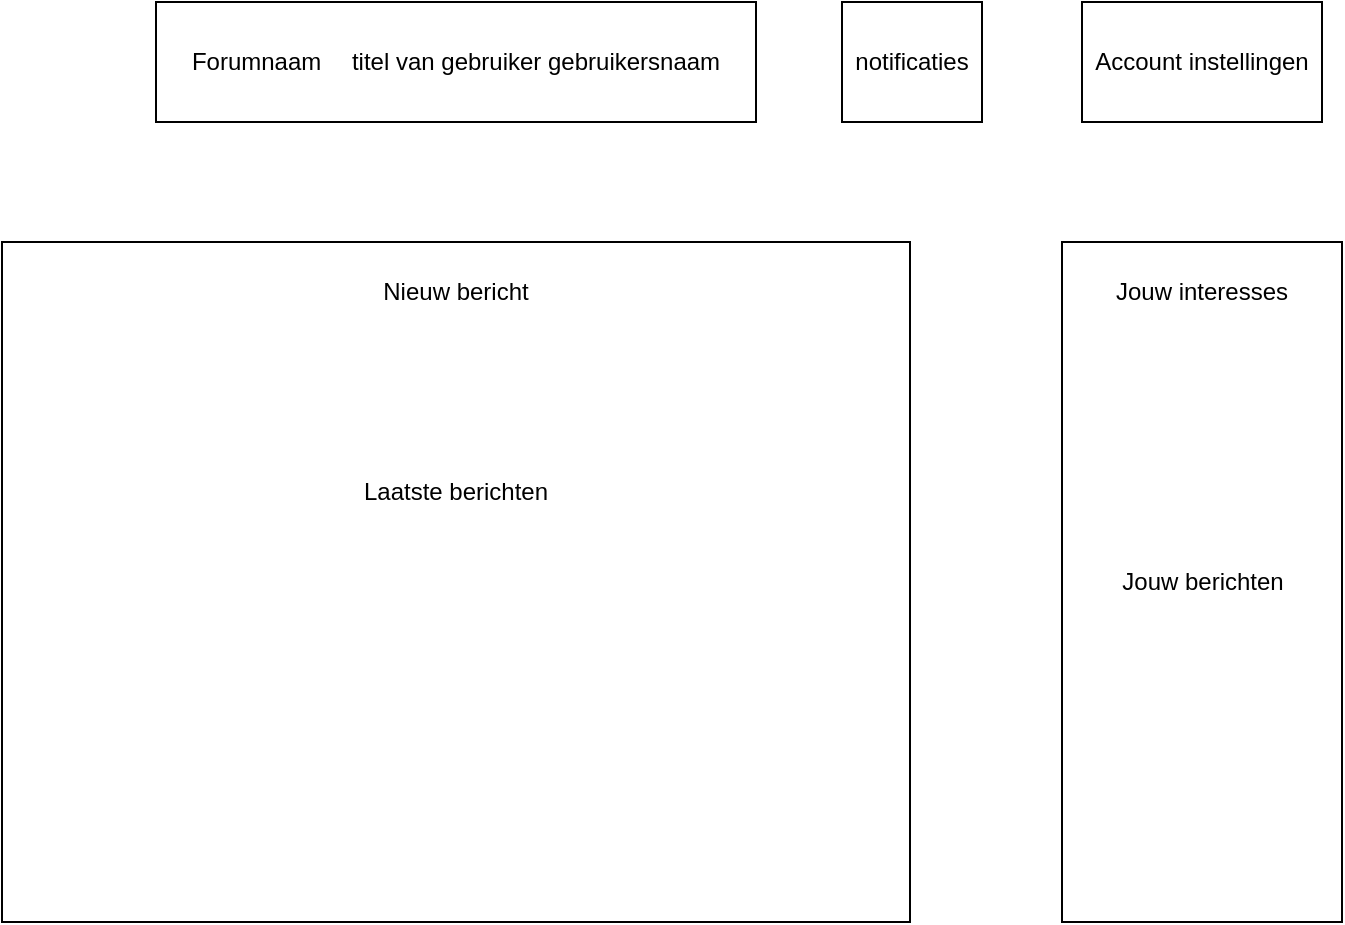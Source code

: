 <mxfile version="22.0.2" type="device">
  <diagram name="Pagina-1" id="ZpypqyKcr7MPu883zYIJ">
    <mxGraphModel dx="1036" dy="614" grid="1" gridSize="10" guides="1" tooltips="1" connect="1" arrows="1" fold="1" page="1" pageScale="1" pageWidth="827" pageHeight="1169" math="0" shadow="0">
      <root>
        <mxCell id="0" />
        <mxCell id="1" parent="0" />
        <mxCell id="4z9B6UtgKSCaf90EIJoE-1" value="Forumnaam&lt;span style=&quot;white-space: pre;&quot;&gt;&#x9;&lt;/span&gt;titel van gebruiker gebruikersnaam" style="rounded=0;whiteSpace=wrap;html=1;" parent="1" vertex="1">
          <mxGeometry x="187" y="40" width="300" height="60" as="geometry" />
        </mxCell>
        <mxCell id="4z9B6UtgKSCaf90EIJoE-2" value="" style="rounded=0;whiteSpace=wrap;html=1;align=left;" parent="1" vertex="1">
          <mxGeometry x="110" y="160" width="454" height="340" as="geometry" />
        </mxCell>
        <mxCell id="4z9B6UtgKSCaf90EIJoE-3" value="Laatste berichten" style="text;html=1;strokeColor=none;fillColor=none;align=center;verticalAlign=middle;whiteSpace=wrap;rounded=0;" parent="1" vertex="1">
          <mxGeometry x="287" y="270" width="100" height="30" as="geometry" />
        </mxCell>
        <mxCell id="4z9B6UtgKSCaf90EIJoE-4" value="" style="rounded=0;whiteSpace=wrap;html=1;" parent="1" vertex="1">
          <mxGeometry x="640" y="160" width="140" height="340" as="geometry" />
        </mxCell>
        <mxCell id="4z9B6UtgKSCaf90EIJoE-5" value="Jouw interesses" style="text;html=1;strokeColor=none;fillColor=none;align=center;verticalAlign=middle;whiteSpace=wrap;rounded=0;" parent="1" vertex="1">
          <mxGeometry x="665" y="170" width="90" height="30" as="geometry" />
        </mxCell>
        <mxCell id="4z9B6UtgKSCaf90EIJoE-6" value="Jouw berichten" style="text;html=1;strokeColor=none;fillColor=none;align=center;verticalAlign=middle;whiteSpace=wrap;rounded=0;" parent="1" vertex="1">
          <mxGeometry x="662.5" y="315" width="95" height="30" as="geometry" />
        </mxCell>
        <mxCell id="4z9B6UtgKSCaf90EIJoE-8" value="Account instellingen" style="rounded=0;whiteSpace=wrap;html=1;" parent="1" vertex="1">
          <mxGeometry x="650" y="40" width="120" height="60" as="geometry" />
        </mxCell>
        <mxCell id="4z9B6UtgKSCaf90EIJoE-9" value="Nieuw bericht" style="text;html=1;strokeColor=none;fillColor=none;align=center;verticalAlign=middle;whiteSpace=wrap;rounded=0;" parent="1" vertex="1">
          <mxGeometry x="254" y="170" width="166" height="30" as="geometry" />
        </mxCell>
        <mxCell id="4z9B6UtgKSCaf90EIJoE-11" value="notificaties" style="rounded=0;whiteSpace=wrap;html=1;" parent="1" vertex="1">
          <mxGeometry x="530" y="40" width="70" height="60" as="geometry" />
        </mxCell>
      </root>
    </mxGraphModel>
  </diagram>
</mxfile>
